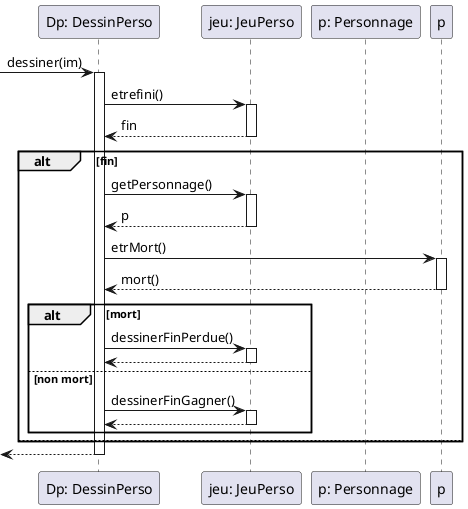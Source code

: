 @startuml
participant "Dp: DessinPerso" as dp
participant "jeu: JeuPerso" as j
participant "p: Personnage" as pe

-> dp: dessiner(im)
activate dp
dp -> j: etrefini()
activate j
j --> dp: fin
deactivate j
alt fin
 dp -> j: getPersonnage()
 activate j
 j --> dp: p
 deactivate j
 dp -> p: etrMort()
 activate p
 p --> dp: mort()
 deactivate p
 alt mort
  dp -> j: dessinerFinPerdue()
  activate j
  j --> dp:
  deactivate j
 else non mort
  dp -> j: dessinerFinGagner()
  activate j
  j --> dp:
  deactivate j
 end
else
end
<-- dp:
deactivate dp
@enduml